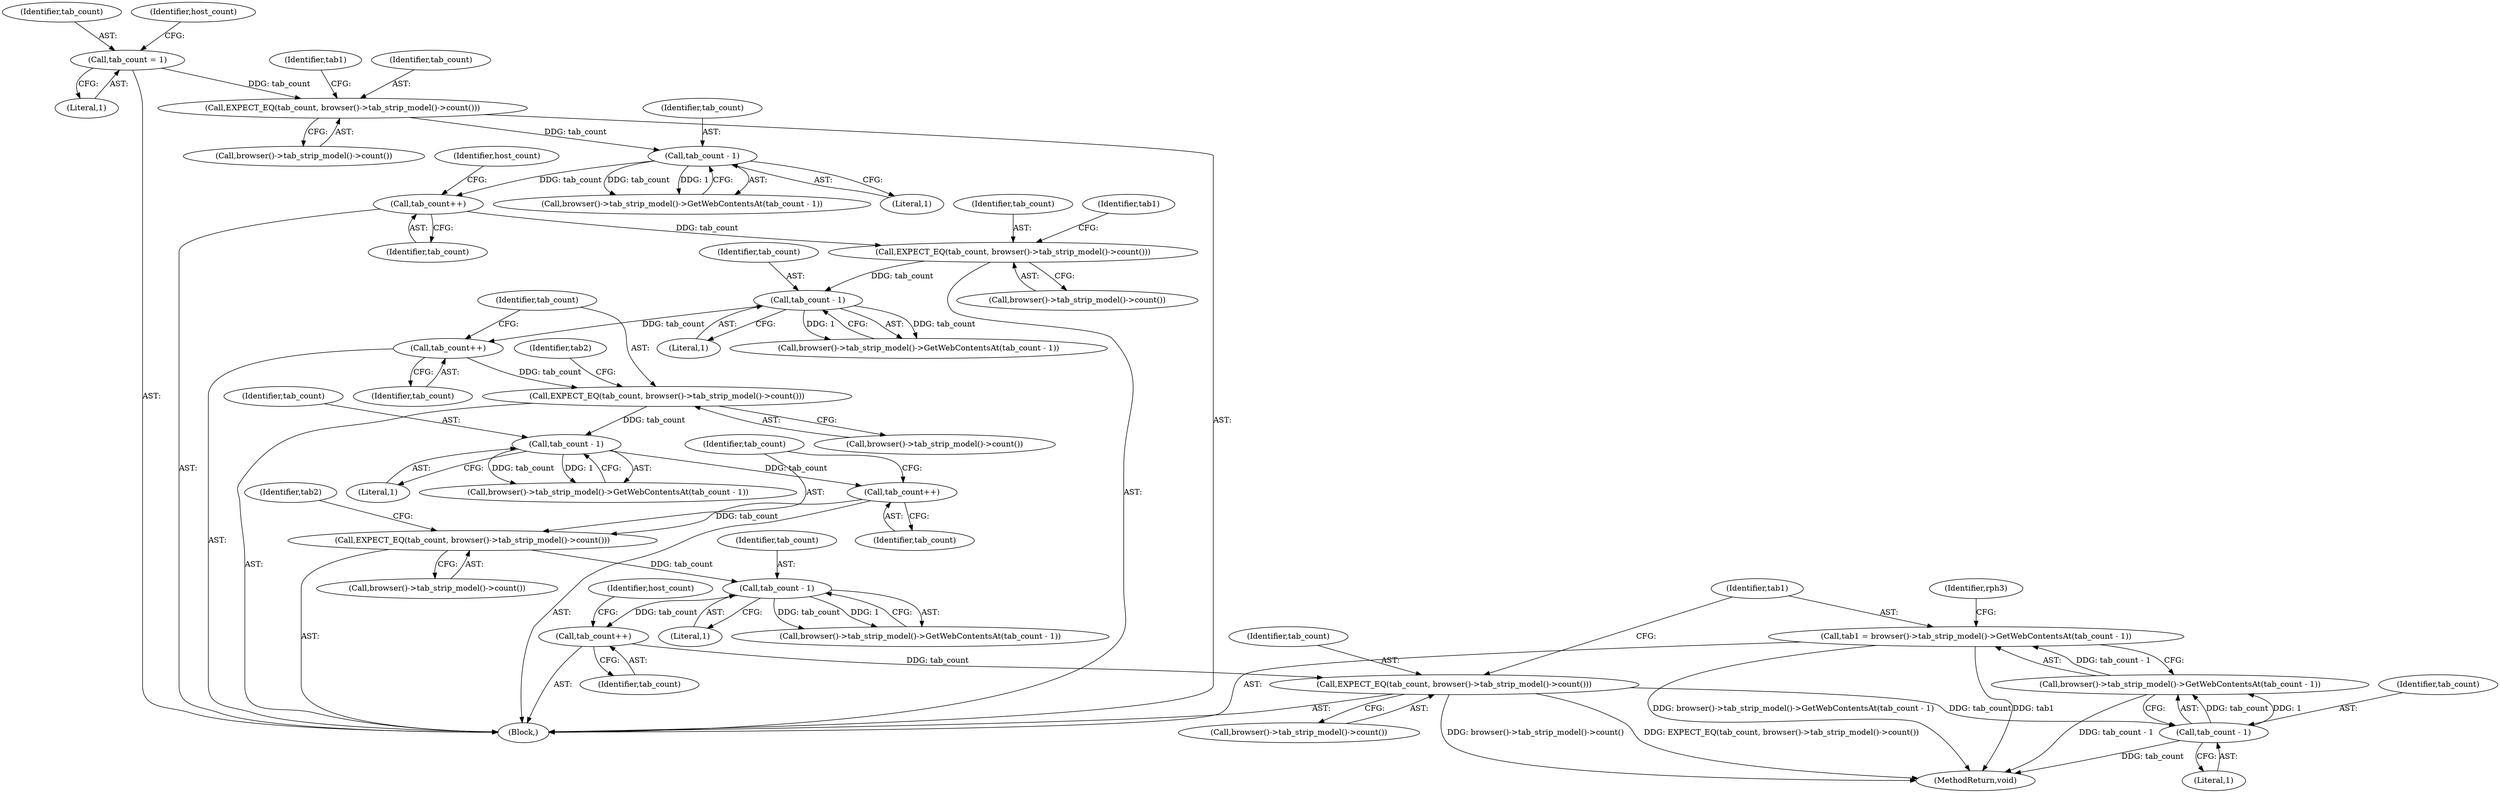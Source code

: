 digraph "0_Chrome_0bb3f5c715eb66bb5c1fb05fd81d902ca57f33ca@pointer" {
"1000255" [label="(Call,tab1 = browser()->tab_strip_model()->GetWebContentsAt(tab_count - 1))"];
"1000257" [label="(Call,browser()->tab_strip_model()->GetWebContentsAt(tab_count - 1))"];
"1000258" [label="(Call,tab_count - 1)"];
"1000252" [label="(Call,EXPECT_EQ(tab_count, browser()->tab_strip_model()->count()))"];
"1000248" [label="(Call,tab_count++)"];
"1000229" [label="(Call,tab_count - 1)"];
"1000223" [label="(Call,EXPECT_EQ(tab_count, browser()->tab_strip_model()->count()))"];
"1000221" [label="(Call,tab_count++)"];
"1000203" [label="(Call,tab_count - 1)"];
"1000197" [label="(Call,EXPECT_EQ(tab_count, browser()->tab_strip_model()->count()))"];
"1000195" [label="(Call,tab_count++)"];
"1000174" [label="(Call,tab_count - 1)"];
"1000168" [label="(Call,EXPECT_EQ(tab_count, browser()->tab_strip_model()->count()))"];
"1000164" [label="(Call,tab_count++)"];
"1000146" [label="(Call,tab_count - 1)"];
"1000140" [label="(Call,EXPECT_EQ(tab_count, browser()->tab_strip_model()->count()))"];
"1000103" [label="(Call,tab_count = 1)"];
"1000201" [label="(Identifier,tab2)"];
"1000169" [label="(Identifier,tab_count)"];
"1000221" [label="(Call,tab_count++)"];
"1000148" [label="(Literal,1)"];
"1000146" [label="(Call,tab_count - 1)"];
"1000167" [label="(Identifier,host_count)"];
"1000224" [label="(Identifier,tab_count)"];
"1000227" [label="(Identifier,tab2)"];
"1000228" [label="(Call,browser()->tab_strip_model()->GetWebContentsAt(tab_count - 1))"];
"1000172" [label="(Identifier,tab1)"];
"1000260" [label="(Literal,1)"];
"1000104" [label="(Identifier,tab_count)"];
"1000145" [label="(Call,browser()->tab_strip_model()->GetWebContentsAt(tab_count - 1))"];
"1000165" [label="(Identifier,tab_count)"];
"1000229" [label="(Call,tab_count - 1)"];
"1000174" [label="(Call,tab_count - 1)"];
"1000252" [label="(Call,EXPECT_EQ(tab_count, browser()->tab_strip_model()->count()))"];
"1000204" [label="(Identifier,tab_count)"];
"1000262" [label="(Identifier,rph3)"];
"1000230" [label="(Identifier,tab_count)"];
"1000199" [label="(Call,browser()->tab_strip_model()->count())"];
"1000248" [label="(Call,tab_count++)"];
"1000101" [label="(Block,)"];
"1000196" [label="(Identifier,tab_count)"];
"1000144" [label="(Identifier,tab1)"];
"1000225" [label="(Call,browser()->tab_strip_model()->count())"];
"1000142" [label="(Call,browser()->tab_strip_model()->count())"];
"1000276" [label="(MethodReturn,void)"];
"1000198" [label="(Identifier,tab_count)"];
"1000195" [label="(Call,tab_count++)"];
"1000164" [label="(Call,tab_count++)"];
"1000231" [label="(Literal,1)"];
"1000103" [label="(Call,tab_count = 1)"];
"1000147" [label="(Identifier,tab_count)"];
"1000203" [label="(Call,tab_count - 1)"];
"1000259" [label="(Identifier,tab_count)"];
"1000175" [label="(Identifier,tab_count)"];
"1000176" [label="(Literal,1)"];
"1000170" [label="(Call,browser()->tab_strip_model()->count())"];
"1000173" [label="(Call,browser()->tab_strip_model()->GetWebContentsAt(tab_count - 1))"];
"1000251" [label="(Identifier,host_count)"];
"1000205" [label="(Literal,1)"];
"1000140" [label="(Call,EXPECT_EQ(tab_count, browser()->tab_strip_model()->count()))"];
"1000256" [label="(Identifier,tab1)"];
"1000253" [label="(Identifier,tab_count)"];
"1000108" [label="(Identifier,host_count)"];
"1000141" [label="(Identifier,tab_count)"];
"1000197" [label="(Call,EXPECT_EQ(tab_count, browser()->tab_strip_model()->count()))"];
"1000222" [label="(Identifier,tab_count)"];
"1000202" [label="(Call,browser()->tab_strip_model()->GetWebContentsAt(tab_count - 1))"];
"1000255" [label="(Call,tab1 = browser()->tab_strip_model()->GetWebContentsAt(tab_count - 1))"];
"1000168" [label="(Call,EXPECT_EQ(tab_count, browser()->tab_strip_model()->count()))"];
"1000223" [label="(Call,EXPECT_EQ(tab_count, browser()->tab_strip_model()->count()))"];
"1000257" [label="(Call,browser()->tab_strip_model()->GetWebContentsAt(tab_count - 1))"];
"1000249" [label="(Identifier,tab_count)"];
"1000254" [label="(Call,browser()->tab_strip_model()->count())"];
"1000105" [label="(Literal,1)"];
"1000258" [label="(Call,tab_count - 1)"];
"1000255" -> "1000101"  [label="AST: "];
"1000255" -> "1000257"  [label="CFG: "];
"1000256" -> "1000255"  [label="AST: "];
"1000257" -> "1000255"  [label="AST: "];
"1000262" -> "1000255"  [label="CFG: "];
"1000255" -> "1000276"  [label="DDG: browser()->tab_strip_model()->GetWebContentsAt(tab_count - 1)"];
"1000255" -> "1000276"  [label="DDG: tab1"];
"1000257" -> "1000255"  [label="DDG: tab_count - 1"];
"1000257" -> "1000258"  [label="CFG: "];
"1000258" -> "1000257"  [label="AST: "];
"1000257" -> "1000276"  [label="DDG: tab_count - 1"];
"1000258" -> "1000257"  [label="DDG: tab_count"];
"1000258" -> "1000257"  [label="DDG: 1"];
"1000258" -> "1000260"  [label="CFG: "];
"1000259" -> "1000258"  [label="AST: "];
"1000260" -> "1000258"  [label="AST: "];
"1000258" -> "1000276"  [label="DDG: tab_count"];
"1000252" -> "1000258"  [label="DDG: tab_count"];
"1000252" -> "1000101"  [label="AST: "];
"1000252" -> "1000254"  [label="CFG: "];
"1000253" -> "1000252"  [label="AST: "];
"1000254" -> "1000252"  [label="AST: "];
"1000256" -> "1000252"  [label="CFG: "];
"1000252" -> "1000276"  [label="DDG: browser()->tab_strip_model()->count()"];
"1000252" -> "1000276"  [label="DDG: EXPECT_EQ(tab_count, browser()->tab_strip_model()->count())"];
"1000248" -> "1000252"  [label="DDG: tab_count"];
"1000248" -> "1000101"  [label="AST: "];
"1000248" -> "1000249"  [label="CFG: "];
"1000249" -> "1000248"  [label="AST: "];
"1000251" -> "1000248"  [label="CFG: "];
"1000229" -> "1000248"  [label="DDG: tab_count"];
"1000229" -> "1000228"  [label="AST: "];
"1000229" -> "1000231"  [label="CFG: "];
"1000230" -> "1000229"  [label="AST: "];
"1000231" -> "1000229"  [label="AST: "];
"1000228" -> "1000229"  [label="CFG: "];
"1000229" -> "1000228"  [label="DDG: tab_count"];
"1000229" -> "1000228"  [label="DDG: 1"];
"1000223" -> "1000229"  [label="DDG: tab_count"];
"1000223" -> "1000101"  [label="AST: "];
"1000223" -> "1000225"  [label="CFG: "];
"1000224" -> "1000223"  [label="AST: "];
"1000225" -> "1000223"  [label="AST: "];
"1000227" -> "1000223"  [label="CFG: "];
"1000221" -> "1000223"  [label="DDG: tab_count"];
"1000221" -> "1000101"  [label="AST: "];
"1000221" -> "1000222"  [label="CFG: "];
"1000222" -> "1000221"  [label="AST: "];
"1000224" -> "1000221"  [label="CFG: "];
"1000203" -> "1000221"  [label="DDG: tab_count"];
"1000203" -> "1000202"  [label="AST: "];
"1000203" -> "1000205"  [label="CFG: "];
"1000204" -> "1000203"  [label="AST: "];
"1000205" -> "1000203"  [label="AST: "];
"1000202" -> "1000203"  [label="CFG: "];
"1000203" -> "1000202"  [label="DDG: tab_count"];
"1000203" -> "1000202"  [label="DDG: 1"];
"1000197" -> "1000203"  [label="DDG: tab_count"];
"1000197" -> "1000101"  [label="AST: "];
"1000197" -> "1000199"  [label="CFG: "];
"1000198" -> "1000197"  [label="AST: "];
"1000199" -> "1000197"  [label="AST: "];
"1000201" -> "1000197"  [label="CFG: "];
"1000195" -> "1000197"  [label="DDG: tab_count"];
"1000195" -> "1000101"  [label="AST: "];
"1000195" -> "1000196"  [label="CFG: "];
"1000196" -> "1000195"  [label="AST: "];
"1000198" -> "1000195"  [label="CFG: "];
"1000174" -> "1000195"  [label="DDG: tab_count"];
"1000174" -> "1000173"  [label="AST: "];
"1000174" -> "1000176"  [label="CFG: "];
"1000175" -> "1000174"  [label="AST: "];
"1000176" -> "1000174"  [label="AST: "];
"1000173" -> "1000174"  [label="CFG: "];
"1000174" -> "1000173"  [label="DDG: tab_count"];
"1000174" -> "1000173"  [label="DDG: 1"];
"1000168" -> "1000174"  [label="DDG: tab_count"];
"1000168" -> "1000101"  [label="AST: "];
"1000168" -> "1000170"  [label="CFG: "];
"1000169" -> "1000168"  [label="AST: "];
"1000170" -> "1000168"  [label="AST: "];
"1000172" -> "1000168"  [label="CFG: "];
"1000164" -> "1000168"  [label="DDG: tab_count"];
"1000164" -> "1000101"  [label="AST: "];
"1000164" -> "1000165"  [label="CFG: "];
"1000165" -> "1000164"  [label="AST: "];
"1000167" -> "1000164"  [label="CFG: "];
"1000146" -> "1000164"  [label="DDG: tab_count"];
"1000146" -> "1000145"  [label="AST: "];
"1000146" -> "1000148"  [label="CFG: "];
"1000147" -> "1000146"  [label="AST: "];
"1000148" -> "1000146"  [label="AST: "];
"1000145" -> "1000146"  [label="CFG: "];
"1000146" -> "1000145"  [label="DDG: tab_count"];
"1000146" -> "1000145"  [label="DDG: 1"];
"1000140" -> "1000146"  [label="DDG: tab_count"];
"1000140" -> "1000101"  [label="AST: "];
"1000140" -> "1000142"  [label="CFG: "];
"1000141" -> "1000140"  [label="AST: "];
"1000142" -> "1000140"  [label="AST: "];
"1000144" -> "1000140"  [label="CFG: "];
"1000103" -> "1000140"  [label="DDG: tab_count"];
"1000103" -> "1000101"  [label="AST: "];
"1000103" -> "1000105"  [label="CFG: "];
"1000104" -> "1000103"  [label="AST: "];
"1000105" -> "1000103"  [label="AST: "];
"1000108" -> "1000103"  [label="CFG: "];
}

